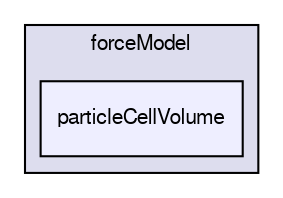 digraph "/home/cgoniva/CFDEM/CFDEM-x.x-2.1.x/CFDEMcoupling-PUBLIC/src/lagrangian/cfdemParticle/subModels/forceModel/particleCellVolume" {
  compound=true
  node [ fontsize="10", fontname="FreeSans"];
  edge [ labelfontsize="10", labelfontname="FreeSans"];
  subgraph clusterdir_0abfdb325e722c517996fb9c43aac5bd {
    graph [ bgcolor="#ddddee", pencolor="black", label="forceModel" fontname="FreeSans", fontsize="10", URL="dir_0abfdb325e722c517996fb9c43aac5bd.html"]
  dir_302df9359dc774834a1d2946e7a18406 [shape=box, label="particleCellVolume", style="filled", fillcolor="#eeeeff", pencolor="black", URL="dir_302df9359dc774834a1d2946e7a18406.html"];
  }
}
